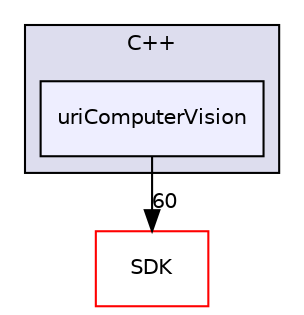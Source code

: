 digraph "uriComputerVision" {
  compound=true
  node [ fontsize="10", fontname="Helvetica"];
  edge [ labelfontsize="10", labelfontname="Helvetica"];
  subgraph clusterdir_07288473c820508e899cc0bb782c9764 {
    graph [ bgcolor="#ddddee", pencolor="black", label="C++" fontname="Helvetica", fontsize="10", URL="dir_07288473c820508e899cc0bb782c9764.html"]
  dir_3f77098029f2cbacfa59f40d239c14f7 [shape=box, label="uriComputerVision", style="filled", fillcolor="#eeeeff", pencolor="black", URL="dir_3f77098029f2cbacfa59f40d239c14f7.html"];
  }
  dir_ca6309d378ceffb9970caf11a0592736 [shape=box label="SDK" fillcolor="white" style="filled" color="red" URL="dir_ca6309d378ceffb9970caf11a0592736.html"];
  dir_3f77098029f2cbacfa59f40d239c14f7->dir_ca6309d378ceffb9970caf11a0592736 [headlabel="60", labeldistance=1.5 headhref="dir_000010_000007.html"];
}
